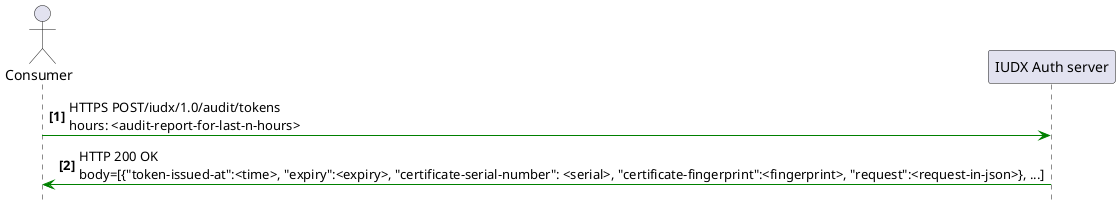 @startuml
hide footbox

autonumber "<b>[0]"

actor "Consumer" as c

participant "IUDX Auth server" as auth


c -[#green]> auth : HTTPS POST/iudx/1.0/audit/tokens\nhours: <audit-report-for-last-n-hours>

auth -[#green]> c : HTTP 200 OK\nbody=[{"token-issued-at":<time>, "expiry":<expiry>, "certificate-serial-number": <serial>, "certificate-fingerprint":<fingerprint>, "request":<request-in-json>}, ...]

@enduml

